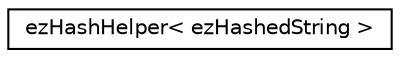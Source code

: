 digraph "Graphical Class Hierarchy"
{
 // LATEX_PDF_SIZE
  edge [fontname="Helvetica",fontsize="10",labelfontname="Helvetica",labelfontsize="10"];
  node [fontname="Helvetica",fontsize="10",shape=record];
  rankdir="LR";
  Node0 [label="ezHashHelper\< ezHashedString \>",height=0.2,width=0.4,color="black", fillcolor="white", style="filled",URL="$d8/ddf/structez_hash_helper_3_01ez_hashed_string_01_4.htm",tooltip=" "];
}
